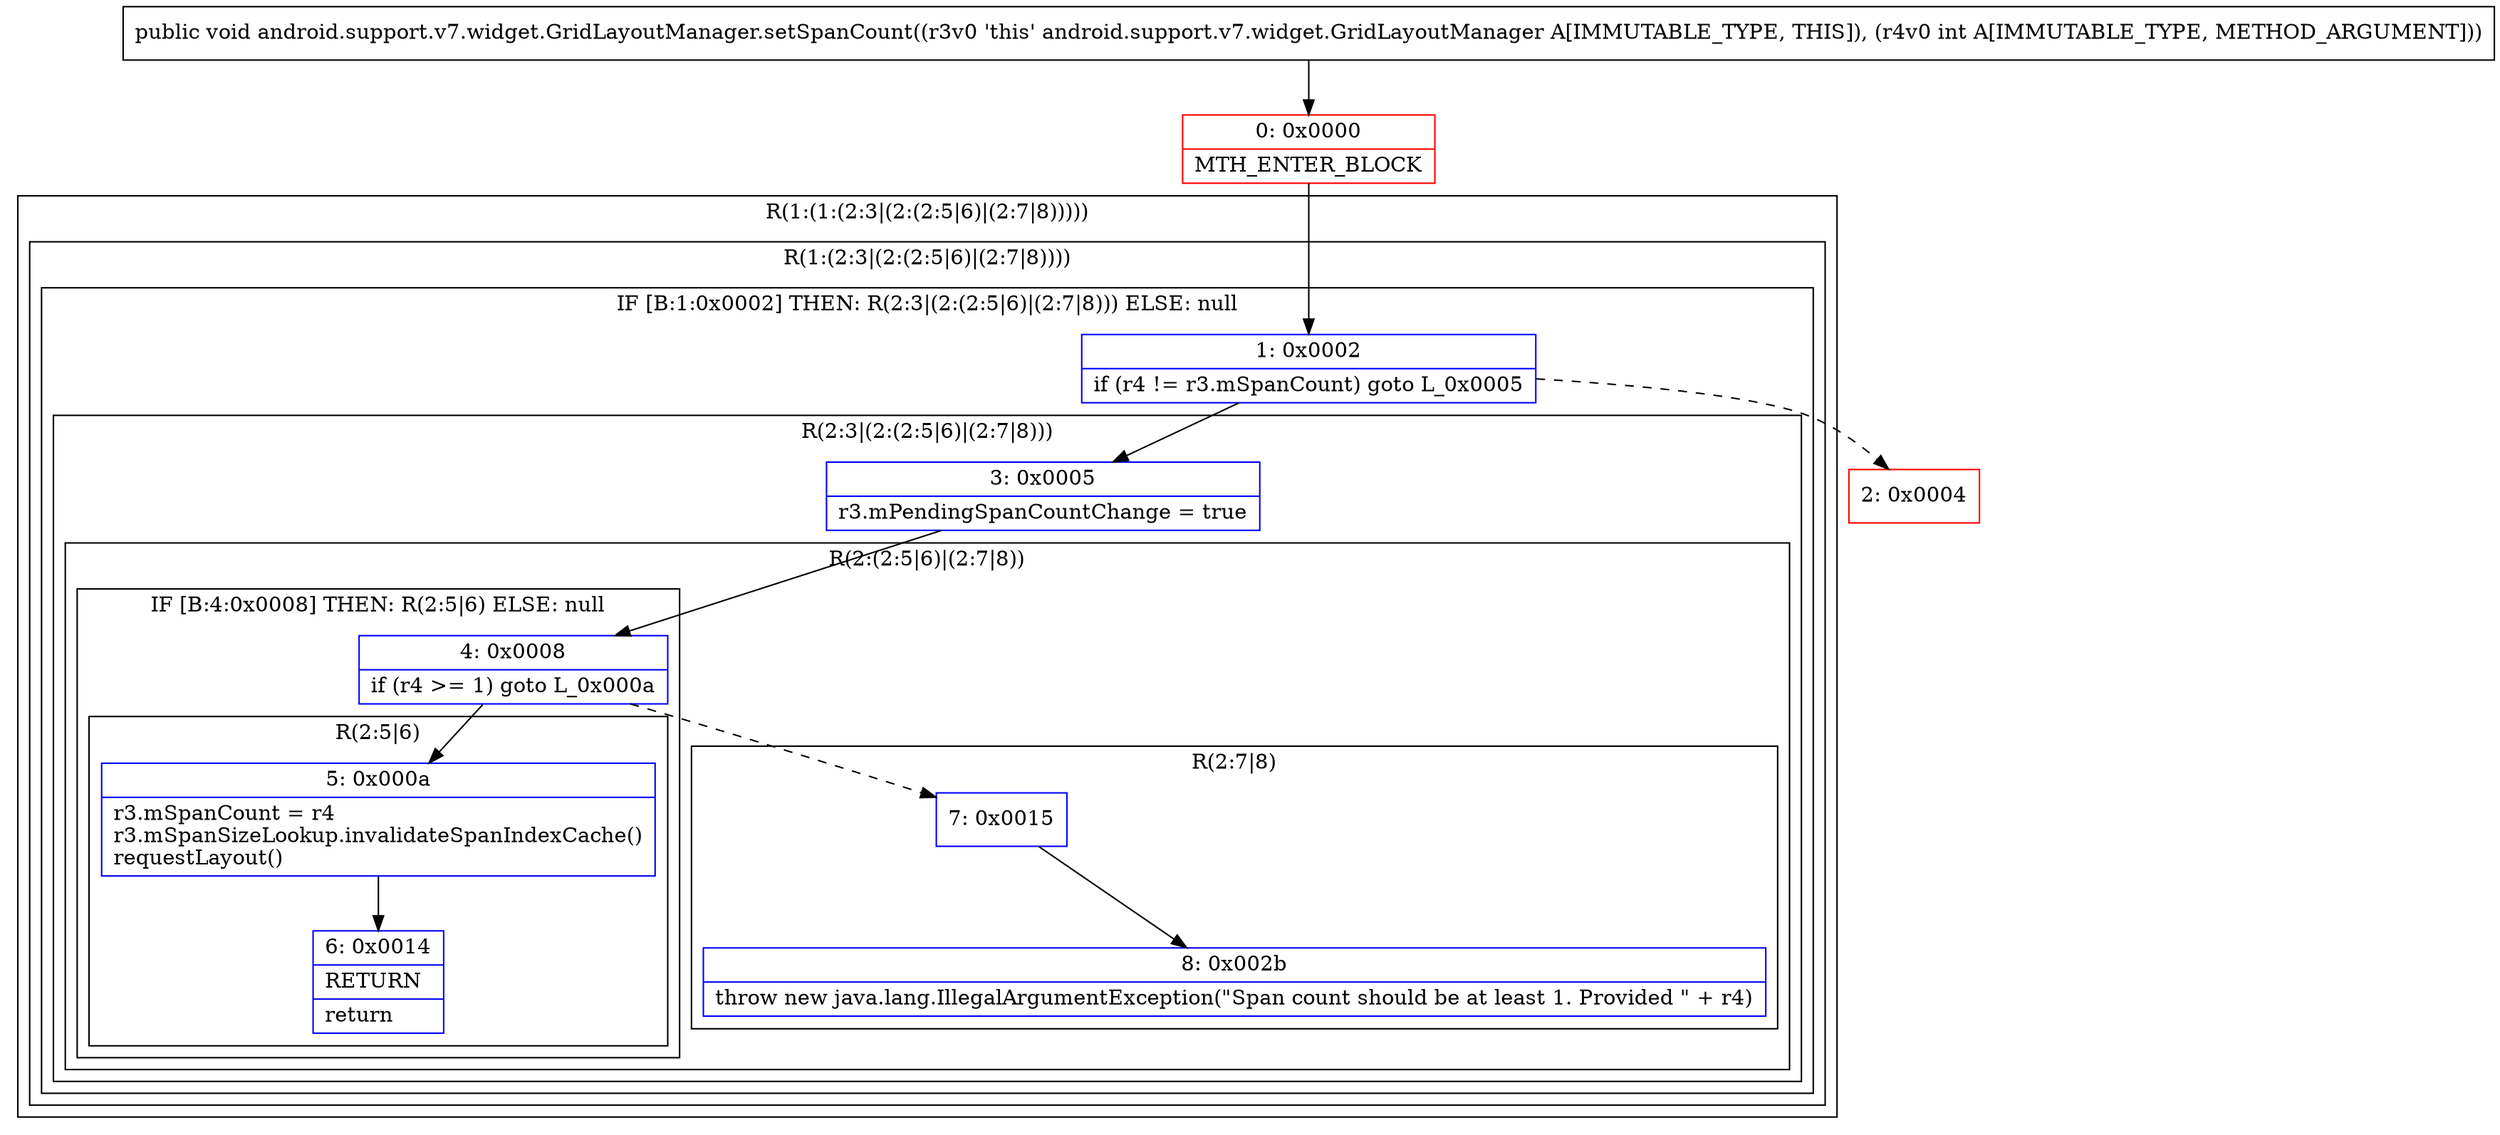 digraph "CFG forandroid.support.v7.widget.GridLayoutManager.setSpanCount(I)V" {
subgraph cluster_Region_1332140436 {
label = "R(1:(1:(2:3|(2:(2:5|6)|(2:7|8)))))";
node [shape=record,color=blue];
subgraph cluster_Region_1620695294 {
label = "R(1:(2:3|(2:(2:5|6)|(2:7|8))))";
node [shape=record,color=blue];
subgraph cluster_IfRegion_2073411782 {
label = "IF [B:1:0x0002] THEN: R(2:3|(2:(2:5|6)|(2:7|8))) ELSE: null";
node [shape=record,color=blue];
Node_1 [shape=record,label="{1\:\ 0x0002|if (r4 != r3.mSpanCount) goto L_0x0005\l}"];
subgraph cluster_Region_1960207150 {
label = "R(2:3|(2:(2:5|6)|(2:7|8)))";
node [shape=record,color=blue];
Node_3 [shape=record,label="{3\:\ 0x0005|r3.mPendingSpanCountChange = true\l}"];
subgraph cluster_Region_226868825 {
label = "R(2:(2:5|6)|(2:7|8))";
node [shape=record,color=blue];
subgraph cluster_IfRegion_603314495 {
label = "IF [B:4:0x0008] THEN: R(2:5|6) ELSE: null";
node [shape=record,color=blue];
Node_4 [shape=record,label="{4\:\ 0x0008|if (r4 \>= 1) goto L_0x000a\l}"];
subgraph cluster_Region_1983098487 {
label = "R(2:5|6)";
node [shape=record,color=blue];
Node_5 [shape=record,label="{5\:\ 0x000a|r3.mSpanCount = r4\lr3.mSpanSizeLookup.invalidateSpanIndexCache()\lrequestLayout()\l}"];
Node_6 [shape=record,label="{6\:\ 0x0014|RETURN\l|return\l}"];
}
}
subgraph cluster_Region_825977996 {
label = "R(2:7|8)";
node [shape=record,color=blue];
Node_7 [shape=record,label="{7\:\ 0x0015}"];
Node_8 [shape=record,label="{8\:\ 0x002b|throw new java.lang.IllegalArgumentException(\"Span count should be at least 1. Provided \" + r4)\l}"];
}
}
}
}
}
}
Node_0 [shape=record,color=red,label="{0\:\ 0x0000|MTH_ENTER_BLOCK\l}"];
Node_2 [shape=record,color=red,label="{2\:\ 0x0004}"];
MethodNode[shape=record,label="{public void android.support.v7.widget.GridLayoutManager.setSpanCount((r3v0 'this' android.support.v7.widget.GridLayoutManager A[IMMUTABLE_TYPE, THIS]), (r4v0 int A[IMMUTABLE_TYPE, METHOD_ARGUMENT])) }"];
MethodNode -> Node_0;
Node_1 -> Node_2[style=dashed];
Node_1 -> Node_3;
Node_3 -> Node_4;
Node_4 -> Node_5;
Node_4 -> Node_7[style=dashed];
Node_5 -> Node_6;
Node_7 -> Node_8;
Node_0 -> Node_1;
}

